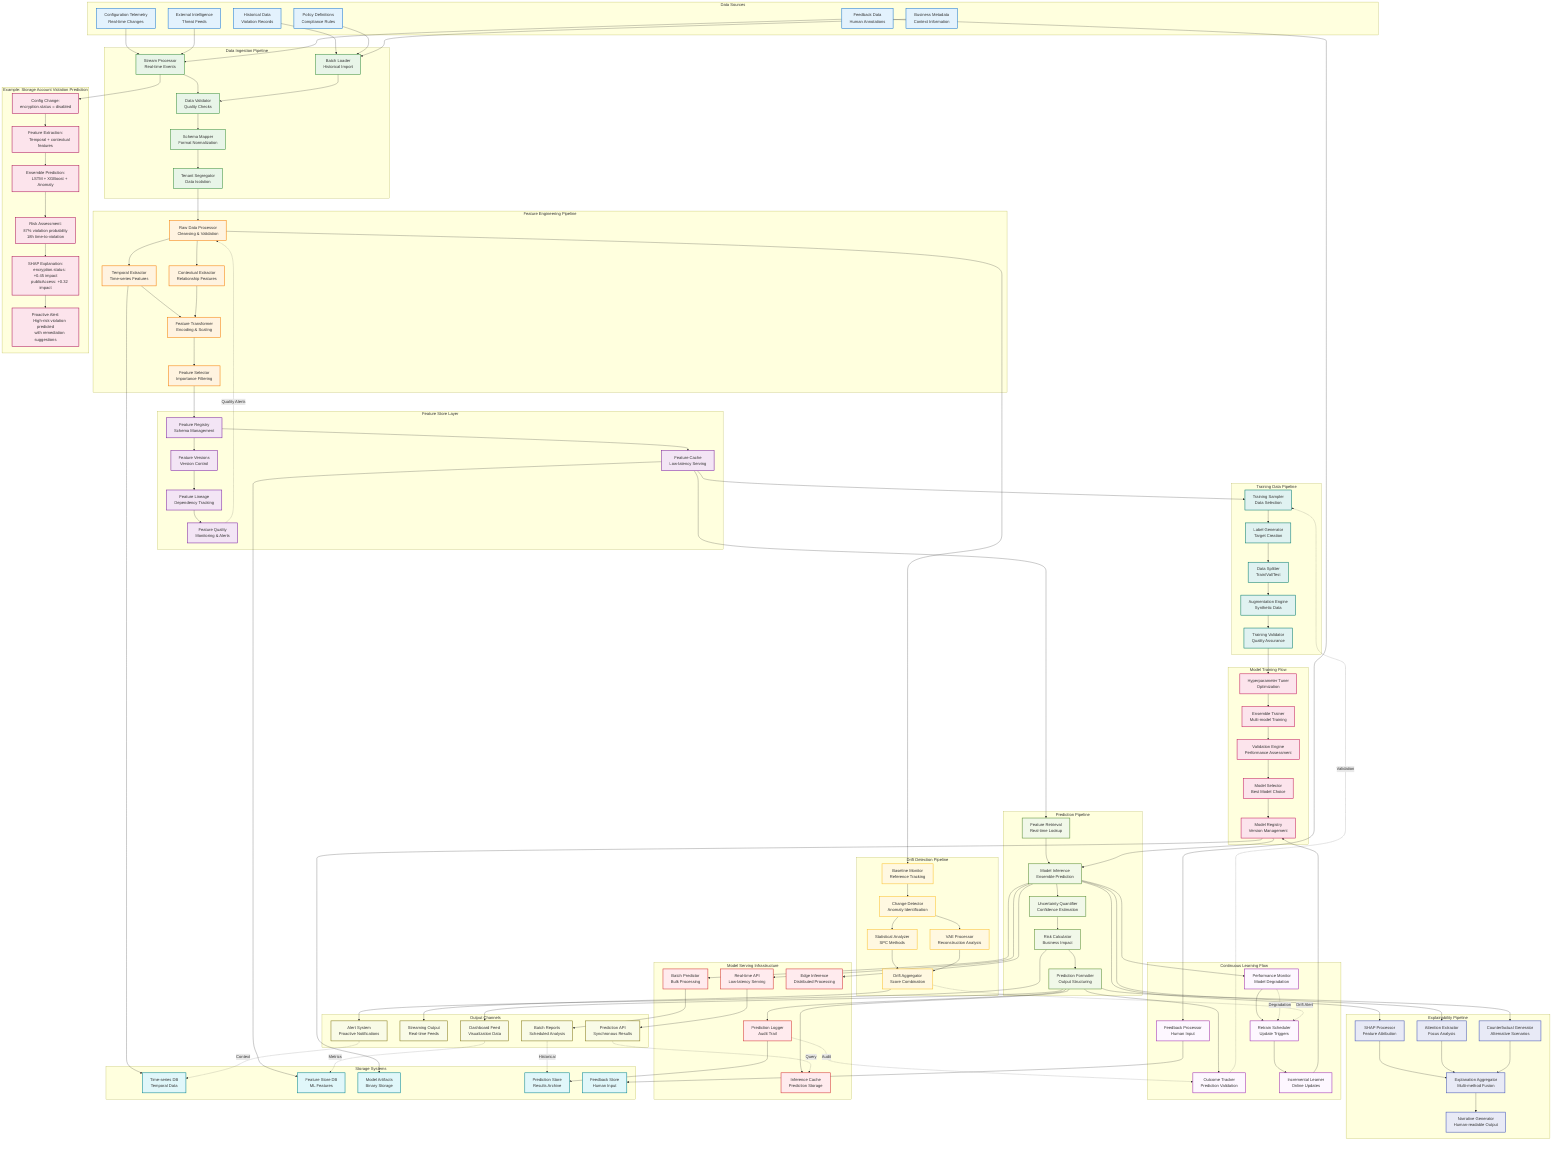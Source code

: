 graph TB
    subgraph "Data Sources"
        CONFIG_TELEMETRY[Configuration Telemetry<br/>Real-time Changes]
        HISTORICAL_DATA[Historical Data<br/>Violation Records]
        POLICY_DEFINITIONS[Policy Definitions<br/>Compliance Rules]
        BUSINESS_METADATA[Business Metadata<br/>Context Information]
        EXTERNAL_INTELLIGENCE[External Intelligence<br/>Threat Feeds]
        FEEDBACK_DATA[Feedback Data<br/>Human Annotations]
    end

    subgraph "Data Ingestion Pipeline"
        STREAM_PROCESSOR[Stream Processor<br/>Real-time Events]
        BATCH_LOADER[Batch Loader<br/>Historical Import]
        DATA_VALIDATOR[Data Validator<br/>Quality Checks]
        SCHEMA_MAPPER[Schema Mapper<br/>Format Normalization]
        TENANT_SEGREGATOR[Tenant Segregator<br/>Data Isolation]
    end

    subgraph "Feature Engineering Pipeline"
        RAW_PROCESSOR[Raw Data Processor<br/>Cleansing & Validation]
        TEMPORAL_EXTRACTOR[Temporal Extractor<br/>Time-series Features]
        CONTEXTUAL_EXTRACTOR[Contextual Extractor<br/>Relationship Features]
        FEATURE_TRANSFORMER[Feature Transformer<br/>Encoding & Scaling]
        FEATURE_SELECTOR[Feature Selector<br/>Importance Filtering]
    end

    subgraph "Feature Store Layer"
        FEATURE_REGISTRY[Feature Registry<br/>Schema Management]
        FEATURE_CACHE[Feature Cache<br/>Low-latency Serving]
        FEATURE_VERSIONS[Feature Versions<br/>Version Control]
        FEATURE_LINEAGE[Feature Lineage<br/>Dependency Tracking]
        FEATURE_QUALITY[Feature Quality<br/>Monitoring & Alerts]
    end

    subgraph "Training Data Pipeline"
        TRAINING_SAMPLER[Training Sampler<br/>Data Selection]
        LABEL_GENERATOR[Label Generator<br/>Target Creation]
        DATA_SPLITTER[Data Splitter<br/>Train/Val/Test]
        AUGMENTATION_ENGINE[Augmentation Engine<br/>Synthetic Data]
        TRAINING_VALIDATOR[Training Validator<br/>Quality Assurance]
    end

    subgraph "Model Training Flow"
        HYPERPARAMETER_TUNER[Hyperparameter Tuner<br/>Optimization]
        ENSEMBLE_TRAINER[Ensemble Trainer<br/>Multi-model Training]
        VALIDATION_ENGINE[Validation Engine<br/>Performance Assessment]
        MODEL_SELECTOR[Model Selector<br/>Best Model Choice]
        MODEL_REGISTRY[Model Registry<br/>Version Management]
    end

    subgraph "Drift Detection Pipeline"
        BASELINE_MONITOR[Baseline Monitor<br/>Reference Tracking]
        CHANGE_DETECTOR[Change Detector<br/>Anomaly Identification]
        STATISTICAL_ANALYZER[Statistical Analyzer<br/>SPC Methods]
        VAE_PROCESSOR[VAE Processor<br/>Reconstruction Analysis]
        DRIFT_AGGREGATOR[Drift Aggregator<br/>Score Combination]
    end

    subgraph "Prediction Pipeline"
        FEATURE_RETRIEVAL[Feature Retrieval<br/>Real-time Lookup]
        MODEL_INFERENCE[Model Inference<br/>Ensemble Prediction]
        UNCERTAINTY_QUANTIFIER[Uncertainty Quantifier<br/>Confidence Estimation]
        RISK_CALCULATOR[Risk Calculator<br/>Business Impact]
        PREDICTION_FORMATTER[Prediction Formatter<br/>Output Structuring]
    end

    subgraph "Explainability Pipeline"
        SHAP_PROCESSOR[SHAP Processor<br/>Feature Attribution]
        ATTENTION_EXTRACTOR[Attention Extractor<br/>Focus Analysis]
        COUNTERFACTUAL_GENERATOR[Counterfactual Generator<br/>Alternative Scenarios]
        EXPLANATION_AGGREGATOR[Explanation Aggregator<br/>Multi-method Fusion]
        NARRATIVE_GENERATOR[Narrative Generator<br/>Human-readable Output]
    end

    subgraph "Continuous Learning Flow"
        FEEDBACK_PROCESSOR[Feedback Processor<br/>Human Input]
        OUTCOME_TRACKER[Outcome Tracker<br/>Prediction Validation]
        PERFORMANCE_MONITOR[Performance Monitor<br/>Model Degradation]
        RETRAIN_SCHEDULER[Retrain Scheduler<br/>Update Triggers]
        INCREMENTAL_LEARNER[Incremental Learner<br/>Online Updates]
    end

    subgraph "Model Serving Infrastructure"
        INFERENCE_CACHE[Inference Cache<br/>Prediction Storage]
        BATCH_PREDICTOR[Batch Predictor<br/>Bulk Processing]
        REAL_TIME_API[Real-time API<br/>Low-latency Serving]
        EDGE_INFERENCE[Edge Inference<br/>Distributed Processing]
        PREDICTION_LOGGER[Prediction Logger<br/>Audit Trail]
    end

    subgraph "Storage Systems"
        TIME_SERIES_DB[Time-series DB<br/>Temporal Data]
        FEATURE_STORE_DB[Feature Store DB<br/>ML Features]
        MODEL_ARTIFACTS[Model Artifacts<br/>Binary Storage]
        PREDICTION_STORE[Prediction Store<br/>Results Archive]
        FEEDBACK_STORE[Feedback Store<br/>Human Input]
    end

    subgraph "Output Channels"
        PREDICTION_API[Prediction API<br/>Synchronous Results]
        STREAMING_OUTPUT[Streaming Output<br/>Real-time Feeds]
        BATCH_REPORTS[Batch Reports<br/>Scheduled Analysis]
        ALERT_SYSTEM[Alert System<br/>Proactive Notifications]
        DASHBOARD_FEED[Dashboard Feed<br/>Visualization Data]
    end

    %% Data Ingestion Flow
    CONFIG_TELEMETRY --> STREAM_PROCESSOR
    HISTORICAL_DATA --> BATCH_LOADER
    POLICY_DEFINITIONS --> BATCH_LOADER
    BUSINESS_METADATA --> BATCH_LOADER
    EXTERNAL_INTELLIGENCE --> STREAM_PROCESSOR
    FEEDBACK_DATA --> STREAM_PROCESSOR

    STREAM_PROCESSOR --> DATA_VALIDATOR
    BATCH_LOADER --> DATA_VALIDATOR
    DATA_VALIDATOR --> SCHEMA_MAPPER
    SCHEMA_MAPPER --> TENANT_SEGREGATOR

    %% Feature Engineering Flow
    TENANT_SEGREGATOR --> RAW_PROCESSOR
    RAW_PROCESSOR --> TEMPORAL_EXTRACTOR
    RAW_PROCESSOR --> CONTEXTUAL_EXTRACTOR
    TEMPORAL_EXTRACTOR --> FEATURE_TRANSFORMER
    CONTEXTUAL_EXTRACTOR --> FEATURE_TRANSFORMER
    FEATURE_TRANSFORMER --> FEATURE_SELECTOR

    %% Feature Store Operations
    FEATURE_SELECTOR --> FEATURE_REGISTRY
    FEATURE_REGISTRY --> FEATURE_CACHE
    FEATURE_REGISTRY --> FEATURE_VERSIONS
    FEATURE_VERSIONS --> FEATURE_LINEAGE
    FEATURE_LINEAGE --> FEATURE_QUALITY

    %% Training Data Preparation
    FEATURE_CACHE --> TRAINING_SAMPLER
    TRAINING_SAMPLER --> LABEL_GENERATOR
    LABEL_GENERATOR --> DATA_SPLITTER
    DATA_SPLITTER --> AUGMENTATION_ENGINE
    AUGMENTATION_ENGINE --> TRAINING_VALIDATOR

    %% Model Training Flow
    TRAINING_VALIDATOR --> HYPERPARAMETER_TUNER
    HYPERPARAMETER_TUNER --> ENSEMBLE_TRAINER
    ENSEMBLE_TRAINER --> VALIDATION_ENGINE
    VALIDATION_ENGINE --> MODEL_SELECTOR
    MODEL_SELECTOR --> MODEL_REGISTRY

    %% Drift Detection Flow
    RAW_PROCESSOR --> BASELINE_MONITOR
    BASELINE_MONITOR --> CHANGE_DETECTOR
    CHANGE_DETECTOR --> STATISTICAL_ANALYZER
    CHANGE_DETECTOR --> VAE_PROCESSOR
    STATISTICAL_ANALYZER --> DRIFT_AGGREGATOR
    VAE_PROCESSOR --> DRIFT_AGGREGATOR

    %% Prediction Flow
    FEATURE_CACHE --> FEATURE_RETRIEVAL
    FEATURE_RETRIEVAL --> MODEL_INFERENCE
    MODEL_REGISTRY --> MODEL_INFERENCE
    MODEL_INFERENCE --> UNCERTAINTY_QUANTIFIER
    UNCERTAINTY_QUANTIFIER --> RISK_CALCULATOR
    RISK_CALCULATOR --> PREDICTION_FORMATTER

    %% Explainability Flow
    MODEL_INFERENCE --> SHAP_PROCESSOR
    MODEL_INFERENCE --> ATTENTION_EXTRACTOR
    PREDICTION_FORMATTER --> COUNTERFACTUAL_GENERATOR
    SHAP_PROCESSOR --> EXPLANATION_AGGREGATOR
    ATTENTION_EXTRACTOR --> EXPLANATION_AGGREGATOR
    COUNTERFACTUAL_GENERATOR --> EXPLANATION_AGGREGATOR
    EXPLANATION_AGGREGATOR --> NARRATIVE_GENERATOR

    %% Continuous Learning Flow
    FEEDBACK_DATA --> FEEDBACK_PROCESSOR
    PREDICTION_FORMATTER --> OUTCOME_TRACKER
    MODEL_INFERENCE --> PERFORMANCE_MONITOR
    PERFORMANCE_MONITOR --> RETRAIN_SCHEDULER
    RETRAIN_SCHEDULER --> INCREMENTAL_LEARNER
    INCREMENTAL_LEARNER --> MODEL_REGISTRY

    %% Model Serving Flow
    PREDICTION_FORMATTER --> INFERENCE_CACHE
    MODEL_INFERENCE --> BATCH_PREDICTOR
    MODEL_INFERENCE --> REAL_TIME_API
    MODEL_INFERENCE --> EDGE_INFERENCE
    PREDICTION_FORMATTER --> PREDICTION_LOGGER

    %% Storage Operations
    TEMPORAL_EXTRACTOR --> TIME_SERIES_DB
    FEATURE_CACHE --> FEATURE_STORE_DB
    MODEL_REGISTRY --> MODEL_ARTIFACTS
    PREDICTION_LOGGER --> PREDICTION_STORE
    FEEDBACK_PROCESSOR --> FEEDBACK_STORE

    %% Output Generation
    REAL_TIME_API --> PREDICTION_API
    DRIFT_AGGREGATOR --> STREAMING_OUTPUT
    BATCH_PREDICTOR --> BATCH_REPORTS
    RISK_CALCULATOR --> ALERT_SYSTEM
    PREDICTION_FORMATTER --> DASHBOARD_FEED

    %% Feedback Loops
    OUTCOME_TRACKER -.->|Validation| TRAINING_SAMPLER
    FEATURE_QUALITY -.->|Quality Alerts| RAW_PROCESSOR
    PERFORMANCE_MONITOR -.->|Degradation| RETRAIN_SCHEDULER
    DRIFT_AGGREGATOR -.->|Drift Alert| RETRAIN_SCHEDULER
    PREDICTION_LOGGER -.->|Audit| OUTCOME_TRACKER

    %% Read Operations
    PREDICTION_API -.->|Query| INFERENCE_CACHE
    BATCH_REPORTS -.->|Historical| PREDICTION_STORE
    ALERT_SYSTEM -.->|Context| TIME_SERIES_DB
    DASHBOARD_FEED -.->|Metrics| FEATURE_STORE_DB

    %% Example Prediction Flow
    subgraph "Example: Storage Account Violation Prediction"
        CONFIG_CHANGE[Config Change:
        encryption.status = disabled]
        
        FEATURE_EXTRACTION[Feature Extraction:
        Temporal + contextual features]
        
        ENSEMBLE_PREDICTION[Ensemble Prediction:
        LSTM + XGBoost + Anomaly]
        
        RISK_ASSESSMENT[Risk Assessment:
        87% violation probability
        18h time-to-violation]
        
        SHAP_EXPLANATION[SHAP Explanation:
        encryption.status: +0.45 impact
        publicAccess: +0.32 impact]
        
        PROACTIVE_ALERT[Proactive Alert:
        High-risk violation predicted
        with remediation suggestions]
    end

    STREAM_PROCESSOR --> CONFIG_CHANGE
    CONFIG_CHANGE --> FEATURE_EXTRACTION
    FEATURE_EXTRACTION --> ENSEMBLE_PREDICTION
    ENSEMBLE_PREDICTION --> RISK_ASSESSMENT
    RISK_ASSESSMENT --> SHAP_EXPLANATION
    SHAP_EXPLANATION --> PROACTIVE_ALERT

    %% Styling
    classDef sources fill:#e3f2fd,stroke:#1976d2,stroke-width:2px
    classDef ingestion fill:#e8f5e8,stroke:#388e3c,stroke-width:2px
    classDef features fill:#fff3e0,stroke:#f57c00,stroke-width:2px
    classDef featurestore fill:#f3e5f5,stroke:#7b1fa2,stroke-width:2px
    classDef training fill:#e0f2f1,stroke:#00796b,stroke-width:2px
    classDef modeltraining fill:#fce4ec,stroke:#c2185b,stroke-width:2px
    classDef drift fill:#fff8e1,stroke:#fbc02d,stroke-width:2px
    classDef prediction fill:#f1f8e9,stroke:#558b2f,stroke-width:2px
    classDef explainability fill:#e8eaf6,stroke:#3f51b5,stroke-width:2px
    classDef learning fill:#fdf7ff,stroke:#9c27b0,stroke-width:2px
    classDef serving fill:#ffebee,stroke:#d32f2f,stroke-width:2px
    classDef storage fill:#e0f7fa,stroke:#00838f,stroke-width:2px
    classDef output fill:#f9fbe7,stroke:#827717,stroke-width:2px
    classDef example fill:#fce4ec,stroke:#ad1457,stroke-width:2px

    class CONFIG_TELEMETRY,HISTORICAL_DATA,POLICY_DEFINITIONS,BUSINESS_METADATA,EXTERNAL_INTELLIGENCE,FEEDBACK_DATA sources
    class STREAM_PROCESSOR,BATCH_LOADER,DATA_VALIDATOR,SCHEMA_MAPPER,TENANT_SEGREGATOR ingestion
    class RAW_PROCESSOR,TEMPORAL_EXTRACTOR,CONTEXTUAL_EXTRACTOR,FEATURE_TRANSFORMER,FEATURE_SELECTOR features
    class FEATURE_REGISTRY,FEATURE_CACHE,FEATURE_VERSIONS,FEATURE_LINEAGE,FEATURE_QUALITY featurestore
    class TRAINING_SAMPLER,LABEL_GENERATOR,DATA_SPLITTER,AUGMENTATION_ENGINE,TRAINING_VALIDATOR training
    class HYPERPARAMETER_TUNER,ENSEMBLE_TRAINER,VALIDATION_ENGINE,MODEL_SELECTOR,MODEL_REGISTRY modeltraining
    class BASELINE_MONITOR,CHANGE_DETECTOR,STATISTICAL_ANALYZER,VAE_PROCESSOR,DRIFT_AGGREGATOR drift
    class FEATURE_RETRIEVAL,MODEL_INFERENCE,UNCERTAINTY_QUANTIFIER,RISK_CALCULATOR,PREDICTION_FORMATTER prediction
    class SHAP_PROCESSOR,ATTENTION_EXTRACTOR,COUNTERFACTUAL_GENERATOR,EXPLANATION_AGGREGATOR,NARRATIVE_GENERATOR explainability
    class FEEDBACK_PROCESSOR,OUTCOME_TRACKER,PERFORMANCE_MONITOR,RETRAIN_SCHEDULER,INCREMENTAL_LEARNER learning
    class INFERENCE_CACHE,BATCH_PREDICTOR,REAL_TIME_API,EDGE_INFERENCE,PREDICTION_LOGGER serving
    class TIME_SERIES_DB,FEATURE_STORE_DB,MODEL_ARTIFACTS,PREDICTION_STORE,FEEDBACK_STORE storage
    class PREDICTION_API,STREAMING_OUTPUT,BATCH_REPORTS,ALERT_SYSTEM,DASHBOARD_FEED output
    class CONFIG_CHANGE,FEATURE_EXTRACTION,ENSEMBLE_PREDICTION,RISK_ASSESSMENT,SHAP_EXPLANATION,PROACTIVE_ALERT example